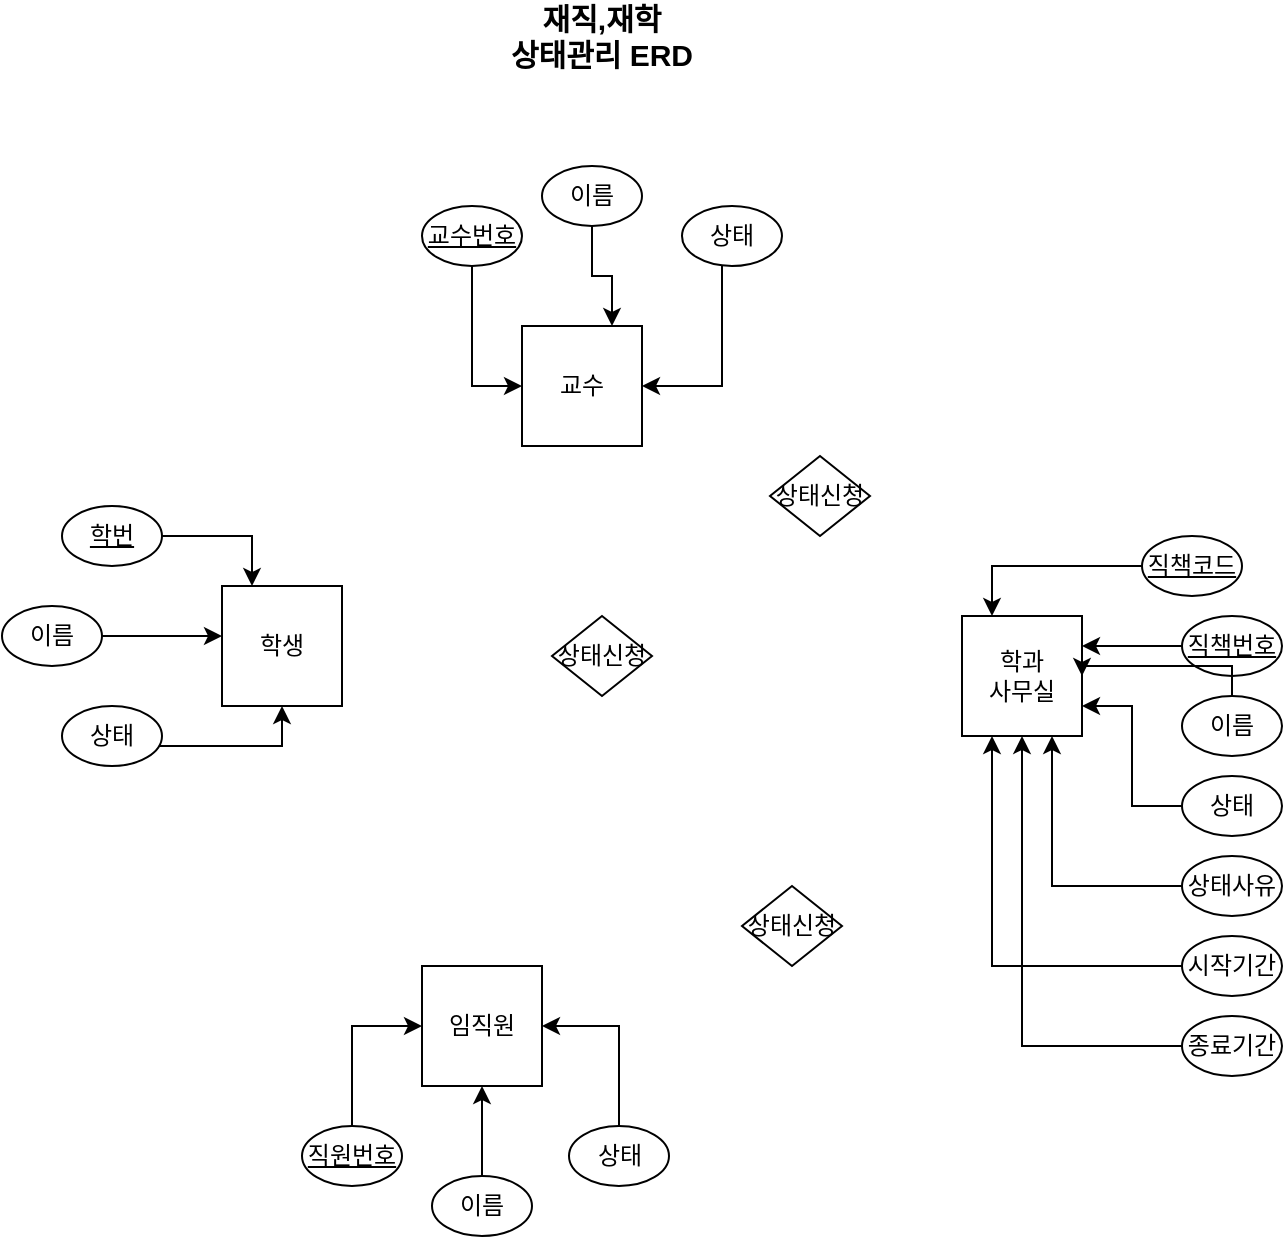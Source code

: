 <mxfile version="20.1.1" type="github">
  <diagram id="wyfxoNuQdhsSUdAI6aM1" name="페이지-1">
    <mxGraphModel dx="1117" dy="669" grid="1" gridSize="10" guides="1" tooltips="1" connect="1" arrows="1" fold="1" page="1" pageScale="1" pageWidth="827" pageHeight="1169" math="0" shadow="0">
      <root>
        <mxCell id="0" />
        <mxCell id="1" parent="0" />
        <mxCell id="qrOoembMpXJaN26WOoW5-1" value="학생" style="whiteSpace=wrap;html=1;aspect=fixed;" vertex="1" parent="1">
          <mxGeometry x="190" y="340" width="60" height="60" as="geometry" />
        </mxCell>
        <mxCell id="qrOoembMpXJaN26WOoW5-2" value="임직원" style="whiteSpace=wrap;html=1;aspect=fixed;" vertex="1" parent="1">
          <mxGeometry x="290" y="530" width="60" height="60" as="geometry" />
        </mxCell>
        <mxCell id="qrOoembMpXJaN26WOoW5-3" value="교수" style="whiteSpace=wrap;html=1;aspect=fixed;" vertex="1" parent="1">
          <mxGeometry x="340" y="210" width="60" height="60" as="geometry" />
        </mxCell>
        <mxCell id="qrOoembMpXJaN26WOoW5-5" value="학과&lt;br&gt;사무실" style="whiteSpace=wrap;html=1;aspect=fixed;" vertex="1" parent="1">
          <mxGeometry x="560" y="355" width="60" height="60" as="geometry" />
        </mxCell>
        <mxCell id="qrOoembMpXJaN26WOoW5-34" value="" style="edgeStyle=orthogonalEdgeStyle;rounded=0;orthogonalLoop=1;jettySize=auto;html=1;entryX=1;entryY=0.75;entryDx=0;entryDy=0;" edge="1" parent="1" source="qrOoembMpXJaN26WOoW5-6" target="qrOoembMpXJaN26WOoW5-5">
          <mxGeometry relative="1" as="geometry" />
        </mxCell>
        <mxCell id="qrOoembMpXJaN26WOoW5-6" value="상태" style="ellipse;whiteSpace=wrap;html=1;" vertex="1" parent="1">
          <mxGeometry x="670" y="435" width="50" height="30" as="geometry" />
        </mxCell>
        <mxCell id="qrOoembMpXJaN26WOoW5-30" style="edgeStyle=orthogonalEdgeStyle;rounded=0;orthogonalLoop=1;jettySize=auto;html=1;entryX=0.25;entryY=0;entryDx=0;entryDy=0;" edge="1" parent="1" source="qrOoembMpXJaN26WOoW5-7" target="qrOoembMpXJaN26WOoW5-5">
          <mxGeometry relative="1" as="geometry" />
        </mxCell>
        <mxCell id="qrOoembMpXJaN26WOoW5-7" value="직책코드" style="ellipse;whiteSpace=wrap;html=1;fontStyle=4" vertex="1" parent="1">
          <mxGeometry x="650" y="315" width="50" height="30" as="geometry" />
        </mxCell>
        <mxCell id="qrOoembMpXJaN26WOoW5-32" value="" style="edgeStyle=orthogonalEdgeStyle;rounded=0;orthogonalLoop=1;jettySize=auto;html=1;entryX=1;entryY=0.25;entryDx=0;entryDy=0;" edge="1" parent="1" source="qrOoembMpXJaN26WOoW5-8" target="qrOoembMpXJaN26WOoW5-5">
          <mxGeometry relative="1" as="geometry" />
        </mxCell>
        <mxCell id="qrOoembMpXJaN26WOoW5-8" value="직책번호" style="ellipse;whiteSpace=wrap;html=1;fontStyle=4" vertex="1" parent="1">
          <mxGeometry x="670" y="355" width="50" height="30" as="geometry" />
        </mxCell>
        <mxCell id="qrOoembMpXJaN26WOoW5-37" style="edgeStyle=orthogonalEdgeStyle;rounded=0;orthogonalLoop=1;jettySize=auto;html=1;entryX=0.75;entryY=1;entryDx=0;entryDy=0;" edge="1" parent="1" source="qrOoembMpXJaN26WOoW5-9" target="qrOoembMpXJaN26WOoW5-5">
          <mxGeometry relative="1" as="geometry" />
        </mxCell>
        <mxCell id="qrOoembMpXJaN26WOoW5-9" value="상태사유" style="ellipse;whiteSpace=wrap;html=1;" vertex="1" parent="1">
          <mxGeometry x="670" y="475" width="50" height="30" as="geometry" />
        </mxCell>
        <mxCell id="qrOoembMpXJaN26WOoW5-40" style="edgeStyle=orthogonalEdgeStyle;rounded=0;orthogonalLoop=1;jettySize=auto;html=1;entryX=0;entryY=0.5;entryDx=0;entryDy=0;exitX=0.5;exitY=0;exitDx=0;exitDy=0;" edge="1" parent="1" source="qrOoembMpXJaN26WOoW5-11" target="qrOoembMpXJaN26WOoW5-2">
          <mxGeometry relative="1" as="geometry" />
        </mxCell>
        <mxCell id="qrOoembMpXJaN26WOoW5-11" value="직원번호" style="ellipse;whiteSpace=wrap;html=1;fontStyle=4" vertex="1" parent="1">
          <mxGeometry x="230" y="610" width="50" height="30" as="geometry" />
        </mxCell>
        <mxCell id="qrOoembMpXJaN26WOoW5-42" value="" style="edgeStyle=orthogonalEdgeStyle;rounded=0;orthogonalLoop=1;jettySize=auto;html=1;" edge="1" parent="1" source="qrOoembMpXJaN26WOoW5-12" target="qrOoembMpXJaN26WOoW5-2">
          <mxGeometry relative="1" as="geometry" />
        </mxCell>
        <mxCell id="qrOoembMpXJaN26WOoW5-12" value="이름" style="ellipse;whiteSpace=wrap;html=1;" vertex="1" parent="1">
          <mxGeometry x="295" y="635" width="50" height="30" as="geometry" />
        </mxCell>
        <mxCell id="qrOoembMpXJaN26WOoW5-43" style="edgeStyle=orthogonalEdgeStyle;rounded=0;orthogonalLoop=1;jettySize=auto;html=1;" edge="1" parent="1" source="qrOoembMpXJaN26WOoW5-13">
          <mxGeometry relative="1" as="geometry">
            <mxPoint x="350" y="560" as="targetPoint" />
            <Array as="points">
              <mxPoint x="389" y="560" />
            </Array>
          </mxGeometry>
        </mxCell>
        <mxCell id="qrOoembMpXJaN26WOoW5-13" value="상태" style="ellipse;whiteSpace=wrap;html=1;" vertex="1" parent="1">
          <mxGeometry x="363.5" y="610" width="50" height="30" as="geometry" />
        </mxCell>
        <mxCell id="qrOoembMpXJaN26WOoW5-24" style="edgeStyle=orthogonalEdgeStyle;rounded=0;orthogonalLoop=1;jettySize=auto;html=1;entryX=0.25;entryY=0;entryDx=0;entryDy=0;" edge="1" parent="1" source="qrOoembMpXJaN26WOoW5-14" target="qrOoembMpXJaN26WOoW5-1">
          <mxGeometry relative="1" as="geometry" />
        </mxCell>
        <mxCell id="qrOoembMpXJaN26WOoW5-14" value="학번" style="ellipse;whiteSpace=wrap;html=1;fontStyle=4" vertex="1" parent="1">
          <mxGeometry x="110" y="300" width="50" height="30" as="geometry" />
        </mxCell>
        <mxCell id="qrOoembMpXJaN26WOoW5-25" style="edgeStyle=orthogonalEdgeStyle;rounded=0;orthogonalLoop=1;jettySize=auto;html=1;" edge="1" parent="1" source="qrOoembMpXJaN26WOoW5-15">
          <mxGeometry relative="1" as="geometry">
            <mxPoint x="190" y="365" as="targetPoint" />
          </mxGeometry>
        </mxCell>
        <mxCell id="qrOoembMpXJaN26WOoW5-15" value="이름" style="ellipse;whiteSpace=wrap;html=1;" vertex="1" parent="1">
          <mxGeometry x="80" y="350" width="50" height="30" as="geometry" />
        </mxCell>
        <mxCell id="qrOoembMpXJaN26WOoW5-26" style="edgeStyle=orthogonalEdgeStyle;rounded=0;orthogonalLoop=1;jettySize=auto;html=1;entryX=0.5;entryY=1;entryDx=0;entryDy=0;" edge="1" parent="1" source="qrOoembMpXJaN26WOoW5-16" target="qrOoembMpXJaN26WOoW5-1">
          <mxGeometry relative="1" as="geometry">
            <Array as="points">
              <mxPoint x="220" y="420" />
            </Array>
          </mxGeometry>
        </mxCell>
        <mxCell id="qrOoembMpXJaN26WOoW5-16" value="상태" style="ellipse;whiteSpace=wrap;html=1;" vertex="1" parent="1">
          <mxGeometry x="110" y="400" width="50" height="30" as="geometry" />
        </mxCell>
        <mxCell id="qrOoembMpXJaN26WOoW5-38" style="edgeStyle=orthogonalEdgeStyle;rounded=0;orthogonalLoop=1;jettySize=auto;html=1;entryX=0.25;entryY=1;entryDx=0;entryDy=0;" edge="1" parent="1" source="qrOoembMpXJaN26WOoW5-17" target="qrOoembMpXJaN26WOoW5-5">
          <mxGeometry relative="1" as="geometry" />
        </mxCell>
        <mxCell id="qrOoembMpXJaN26WOoW5-17" value="시작기간" style="ellipse;whiteSpace=wrap;html=1;" vertex="1" parent="1">
          <mxGeometry x="670" y="515" width="50" height="30" as="geometry" />
        </mxCell>
        <mxCell id="qrOoembMpXJaN26WOoW5-39" style="edgeStyle=orthogonalEdgeStyle;rounded=0;orthogonalLoop=1;jettySize=auto;html=1;entryX=0.5;entryY=1;entryDx=0;entryDy=0;" edge="1" parent="1" source="qrOoembMpXJaN26WOoW5-18" target="qrOoembMpXJaN26WOoW5-5">
          <mxGeometry relative="1" as="geometry" />
        </mxCell>
        <mxCell id="qrOoembMpXJaN26WOoW5-18" value="종료기간" style="ellipse;whiteSpace=wrap;html=1;" vertex="1" parent="1">
          <mxGeometry x="670" y="555" width="50" height="30" as="geometry" />
        </mxCell>
        <mxCell id="qrOoembMpXJaN26WOoW5-27" style="edgeStyle=orthogonalEdgeStyle;rounded=0;orthogonalLoop=1;jettySize=auto;html=1;entryX=0;entryY=0.5;entryDx=0;entryDy=0;" edge="1" parent="1" source="qrOoembMpXJaN26WOoW5-19" target="qrOoembMpXJaN26WOoW5-3">
          <mxGeometry relative="1" as="geometry" />
        </mxCell>
        <mxCell id="qrOoembMpXJaN26WOoW5-19" value="교수번호" style="ellipse;whiteSpace=wrap;html=1;fontStyle=4" vertex="1" parent="1">
          <mxGeometry x="290" y="150" width="50" height="30" as="geometry" />
        </mxCell>
        <mxCell id="qrOoembMpXJaN26WOoW5-29" style="edgeStyle=orthogonalEdgeStyle;rounded=0;orthogonalLoop=1;jettySize=auto;html=1;entryX=0.75;entryY=0;entryDx=0;entryDy=0;" edge="1" parent="1" source="qrOoembMpXJaN26WOoW5-20" target="qrOoembMpXJaN26WOoW5-3">
          <mxGeometry relative="1" as="geometry">
            <mxPoint x="375" y="200" as="targetPoint" />
          </mxGeometry>
        </mxCell>
        <mxCell id="qrOoembMpXJaN26WOoW5-20" value="이름" style="ellipse;whiteSpace=wrap;html=1;" vertex="1" parent="1">
          <mxGeometry x="350" y="130" width="50" height="30" as="geometry" />
        </mxCell>
        <mxCell id="qrOoembMpXJaN26WOoW5-28" style="edgeStyle=orthogonalEdgeStyle;rounded=0;orthogonalLoop=1;jettySize=auto;html=1;entryX=1;entryY=0.5;entryDx=0;entryDy=0;" edge="1" parent="1" source="qrOoembMpXJaN26WOoW5-21" target="qrOoembMpXJaN26WOoW5-3">
          <mxGeometry relative="1" as="geometry">
            <Array as="points">
              <mxPoint x="440" y="240" />
            </Array>
          </mxGeometry>
        </mxCell>
        <mxCell id="qrOoembMpXJaN26WOoW5-21" value="상태" style="ellipse;whiteSpace=wrap;html=1;" vertex="1" parent="1">
          <mxGeometry x="420" y="150" width="50" height="30" as="geometry" />
        </mxCell>
        <mxCell id="qrOoembMpXJaN26WOoW5-22" value="&lt;b style=&quot;font-size: 15px;&quot;&gt;재직,재학&lt;br&gt;상태관리 ERD&lt;/b&gt;" style="text;html=1;strokeColor=none;fillColor=none;align=center;verticalAlign=middle;whiteSpace=wrap;rounded=0;fontSize=15;" vertex="1" parent="1">
          <mxGeometry x="320" y="50" width="120" height="30" as="geometry" />
        </mxCell>
        <mxCell id="qrOoembMpXJaN26WOoW5-33" value="" style="edgeStyle=orthogonalEdgeStyle;rounded=0;orthogonalLoop=1;jettySize=auto;html=1;" edge="1" parent="1" source="qrOoembMpXJaN26WOoW5-23">
          <mxGeometry relative="1" as="geometry">
            <mxPoint x="620" y="385" as="targetPoint" />
            <Array as="points">
              <mxPoint x="695" y="380" />
              <mxPoint x="620" y="380" />
            </Array>
          </mxGeometry>
        </mxCell>
        <mxCell id="qrOoembMpXJaN26WOoW5-23" value="이름" style="ellipse;whiteSpace=wrap;html=1;fontStyle=0" vertex="1" parent="1">
          <mxGeometry x="670" y="395" width="50" height="30" as="geometry" />
        </mxCell>
        <mxCell id="qrOoembMpXJaN26WOoW5-44" value="상태신청" style="rhombus;whiteSpace=wrap;html=1;" vertex="1" parent="1">
          <mxGeometry x="464" y="275" width="50" height="40" as="geometry" />
        </mxCell>
        <mxCell id="qrOoembMpXJaN26WOoW5-45" value="상태신청" style="rhombus;whiteSpace=wrap;html=1;" vertex="1" parent="1">
          <mxGeometry x="355" y="355" width="50" height="40" as="geometry" />
        </mxCell>
        <mxCell id="qrOoembMpXJaN26WOoW5-46" value="상태신청" style="rhombus;whiteSpace=wrap;html=1;" vertex="1" parent="1">
          <mxGeometry x="450" y="490" width="50" height="40" as="geometry" />
        </mxCell>
      </root>
    </mxGraphModel>
  </diagram>
</mxfile>
